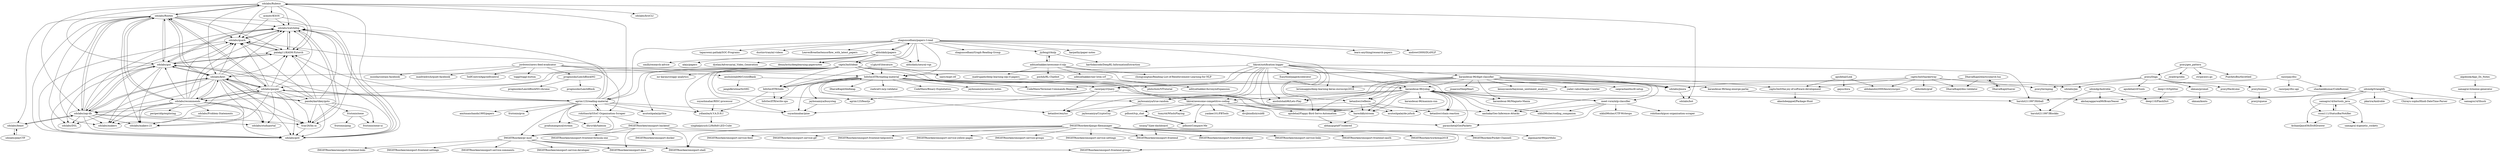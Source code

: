 digraph G {
"ketanhwr/reflexio" -> "ketanhwr/exylus"
"ketanhwr/reflexio" -> "ketanhwr/chain-reaction"
"ketanhwr/reflexio" -> "hareshkh/stroom"
"ketanhwr/reflexio" -> "asutoshpalai/de-jsfuck"
"InfoSecIITR/reading-material" -> "InfoSecIITR/tools"
"InfoSecIITR/reading-material" -> "InfoSecIITR/write-ups"
"InfoSecIITR/reading-material" -> "jaybosamiya/security-notes" ["e"=1]
"InfoSecIITR/reading-material" -> "CodeMaxx/Terminal-Commands-Beginner"
"InfoSecIITR/reading-material" -> "DhavalKapil/libdheap" ["e"=1]
"InfoSecIITR/reading-material" -> "rnehra01/arp-validator"
"InfoSecIITR/reading-material" -> "hareshkh/stroom"
"InfoSecIITR/reading-material" -> "CodeMaxx/Binary-Exploitation"
"InfoSecIITR/reading-material" -> "jaybosamiya/busysteg"
"InfoSecIITR/reading-material" -> "karandesai-96/yolog"
"InfoSecIITR/reading-material" -> "suyashmahar/pine"
"InfoSecIITR/reading-material" -> "sdslabs/jinora"
"InfoSecIITR/reading-material" -> "ketanhwr/exylus"
"InfoSecIITR/reading-material" -> "jaybosamiya/true-random"
"InfoSecIITR/reading-material" -> "razorpay/rQuery"
"jiyfeng/rl4nlp" -> "adityathakker/awesome-rl-nlp"
"jiyfeng/rl4nlp" -> "karthikncode/DeepRL-InformationExtraction" ["e"=1]
"IMGIITRoorkee/django-filemanager" -> "IMGIITRoorkee/omniport-shell"
"IMGIITRoorkee/django-filemanager" -> "IMGIITRoorkee/workshop2018"
"IMGIITRoorkee/django-filemanager" -> "IMGIITRoorkee/Pocket-Channeli"
"IMGIITRoorkee/django-filemanager" -> "IMGIITRoorkee/omniport-service-feed"
"IMGIITRoorkee/django-filemanager" -> "IMGIITRoorkee/pr-mod"
"IMGIITRoorkee/django-filemanager" -> "IMGIITRoorkee/omniport-service-gif"
"IMGIITRoorkee/django-filemanager" -> "IMGIITRoorkee/omniport-frontend-helpcentre"
"IMGIITRoorkee/django-filemanager" -> "IMGIITRoorkee/omniport-service-yellow-pages"
"IMGIITRoorkee/django-filemanager" -> "IMGIITRoorkee/omniport-service-groups"
"IMGIITRoorkee/django-filemanager" -> "IMGIITRoorkee/omniport-service-settings"
"IMGIITRoorkee/django-filemanager" -> "IMGIITRoorkee/omniport-frontend-developer"
"IMGIITRoorkee/django-filemanager" -> "IMGIITRoorkee/omniport-service-links"
"IMGIITRoorkee/django-filemanager" -> "IMGIITRoorkee/omniport-frontend"
"IMGIITRoorkee/django-filemanager" -> "IMGIITRoorkee/omniport-frontend-groups"
"IMGIITRoorkee/django-filemanager" -> "IMGIITRoorkee/omniport-frontend-oauth"
"nisarg73/jee-dashboard" -> "algomaster99/portfolio"
"nisarg73/jee-dashboard" -> "IMGIITRoorkee/omniport-frontend"
"jordwest/news-feed-eradicator" -> "proginosko/LeechBlockNG"
"jordwest/news-feed-eradicator" -> "maxfriedrich/quiet-facebook"
"jordwest/news-feed-eradicator" -> "SelfControlApp/selfcontrol" ["e"=1]
"jordwest/news-feed-eradicator" -> "InfoSecIITR/reading-material"
"jordwest/news-feed-eradicator" -> "toggl/toggl-button" ["e"=1]
"jordwest/news-feed-eradicator" -> "anshulshah96/CrowdBank"
"jordwest/news-feed-eradicator" -> "rohithasrk/GSoC-Organisation-Scraper"
"jordwest/news-feed-eradicator" -> "mozilla/contain-facebook" ["e"=1]
"s1gh/ctf-literature" -> "xairy/mipt-ctf" ["e"=1]
"s1gh/ctf-literature" -> "InfoSecIITR/reading-material"
"s1gh/ctf-literature" -> "InfoSecIITR/tools"
"DhavalKapil/luaver" -> "DhavalKapil/elasticsearch-lua"
"sdslabs/Rootex" -> "sdslabs/watchdog"
"sdslabs/Rootex" -> "sdslabs/quark"
"sdslabs/Rootex" -> "sdslabs/gut"
"sdslabs/Rootex" -> "sdslabs/kiwi"
"sdslabs/Rootex" -> "sdslabs/zap-db"
"sdslabs/Rootex" -> "sdslabs/gctl"
"sdslabs/Rootex" -> "palakg11/KASM-Pytorch"
"sdslabs/Rootex" -> "sdslabs/Rubeus"
"sdslabs/Rootex" -> "sdslabs/makers-21"
"sdslabs/Rootex" -> "sdslabs/beast"
"sdslabs/Rootex" -> "sdslabs/gasper"
"sdslabs/Rootex" -> "sdslabs/recommends"
"sdslabs/Rootex" -> "sdslabs/makers"
"sdslabs/Rootex" -> "Scar26/Im-in"
"sdslabs/Rootex" -> "sdslabs/DSL"
"sdslabs/beast" -> "sdslabs/playCTF"
"sdslabs/beast" -> "sdslabs/zap-db"
"proginosko/LeechBlockNG" -> "proginosko/LeechBlockNG-chrome"
"proginosko/LeechBlockNG" -> "proginosko/LeechBlock"
"InfoSecIITR/tools" -> "InfoSecIITR/reading-material"
"InfoSecIITR/tools" -> "InfoSecIITR/write-ups"
"InfoSecIITR/tools" -> "ydlamba/A.V.A.D.H.I"
"karandesai-96/digit-classifier" -> "karandesai-96/yolog"
"karandesai-96/digit-classifier" -> "meet-vora/mlp-classifier"
"karandesai-96/digit-classifier" -> "saiprashanths/dl-setup" ["e"=1]
"karandesai-96/digit-classifier" -> "ketanhwr/reflexio"
"karandesai-96/digit-classifier" -> "apsdehal/Flappy-Bird-Servo-Automation"
"karandesai-96/digit-classifier" -> "hkirat/awesome-competitive-coding"
"karandesai-96/digit-classifier" -> "leriomaggio/deep-learning-keras-euroscipy2016" ["e"=1]
"karandesai-96/digit-classifier" -> "karandesai-96/lang-emerge-parlai"
"karandesai-96/digit-classifier" -> "jisaacso/DeepHeart"
"karandesai-96/digit-classifier" -> "sdslabs/jinora"
"karandesai-96/digit-classifier" -> "kennycason/bayesian_sentiment_analysis"
"karandesai-96/digit-classifier" -> "karandesai-96/Magneto-Mania"
"karandesai-96/digit-classifier" -> "aashaka/Geo-Inference-Attacks"
"karandesai-96/digit-classifier" -> "anshulshah96/Lets-Play"
"karandesai-96/digit-classifier" -> "yadav-rahul/Image-Crawler"
"hkirat/notification-logger" -> "karandesai-96/yolog"
"hkirat/notification-logger" -> "ketanhwr/exylus"
"hkirat/notification-logger" -> "InfoSecIITR/reading-material"
"hkirat/notification-logger" -> "ketanhwr/reflexio"
"hkirat/notification-logger" -> "hareshkh/stroom"
"hkirat/notification-logger" -> "razorpay/rQuery"
"hkirat/notification-logger" -> "ketanhwr/chain-reaction"
"hkirat/notification-logger" -> "jaybosamiya/true-random"
"hkirat/notification-logger" -> "CodeMaxx/Terminal-Commands-Beginner"
"hkirat/notification-logger" -> "harshit211997/Hitball"
"hkirat/notification-logger" -> "Easyfood/pageAccelerator" ["e"=1]
"hkirat/notification-logger" -> "hkirat/awesome-competitive-coding"
"hkirat/notification-logger" -> "karandesai-96/digit-classifier"
"hkirat/notification-logger" -> "anshulshah96/Lets-Play"
"hkirat/notification-logger" -> "apsdehal/Flappy-Bird-Servo-Automation"
"captn3m0/ideas" -> "captn3m0/the-joy-of-software-development"
"captn3m0/ideas" -> "agrim123/reading-material"
"captn3m0/ideas" -> "InfoSecIITR/tools"
"captn3m0/ideas" -> "InfoSecIITR/reading-material"
"captn3m0/ideas" -> "asutoshpalai/pythia"
"captn3m0/ideas" -> "ydlamba/A.V.A.D.H.I"
"captn3m0/ideas" -> "suyashmahar/pine"
"captn3m0/ideas" -> "mr-karan/swiggy-analytics" ["e"=1]
"captn3m0/ideas" -> "sdslabs/recommends"
"captn3m0/ideas" -> "hkirat/awesome-competitive-coding"
"captn3m0/ideas" -> "sdslabs/gasper"
"captn3m0/ideas" -> "sdslabs/jinora"
"captn3m0/ideas" -> "agrim123/feastjs"
"captn3m0/ideas" -> "hareshkh/stroom"
"captn3m0/ideas" -> "sdslabs/kiwi"
"rohithasrk/GSoC-Organisation-Scraper" -> "agrim123/reading-material"
"rohithasrk/GSoC-Organisation-Scraper" -> "IMGIITRoorkee/omniport-backend"
"rohithasrk/GSoC-Organisation-Scraper" -> "dhruvkb/taleism"
"rohithasrk/GSoC-Organisation-Scraper" -> "pradumangoyal/stream"
"rohithasrk/GSoC-Organisation-Scraper" -> "IMGIITRoorkee/pr-mod"
"acmiitr/KSOS" -> "palakg11/KASM-Pytorch"
"acmiitr/KSOS" -> "sdslabs/watchdog"
"acmiitr/KSOS" -> "sdslabs/quark"
"apsdehal/Link" -> "gajus/dora"
"apsdehal/Link" -> "captn3m0/the-joy-of-software-development"
"apsdehal/Link" -> "abhikandoi2000/knowyourgov"
"madrugado/deep-learning-nlp-rl-papers" -> "philschulz/VITutorial" ["e"=1]
"samagra14/itertools_java" -> "samagra14/genetic_rockets"
"samagra14/itertools_java" -> "csoni111/StatusBarNotifier"
"samagra14/itertools_java" -> "ArihantJain456/DriftDrawer"
"abhshkdz/papers" -> "smilli/research-advice" ["e"=1]
"abhshkdz/papers" -> "dennybritz/deeplearning-papernotes" ["e"=1]
"abhshkdz/papers" -> "abhshkdz/neural-vqa" ["e"=1]
"abhshkdz/papers" -> "aleju/papers" ["e"=1]
"abhshkdz/papers" -> "captn3m0/ideas"
"abhshkdz/papers" -> "shagunsodhani/papers-I-read"
"abhshkdz/papers" -> "dyelax/Adversarial_Video_Generation" ["e"=1]
"karandesai-96/yolog" -> "meet-vora/mlp-classifier"
"karandesai-96/yolog" -> "anshulshah96/Lets-Play"
"karandesai-96/yolog" -> "hareshkh/stroom"
"karandesai-96/yolog" -> "paraschetal/GeoPackets"
"karandesai-96/yolog" -> "aashaka/Geo-Inference-Attacks"
"karandesai-96/yolog" -> "ketanhwr/chain-reaction"
"karandesai-96/yolog" -> "karandesai-96/Magneto-Mania"
"karandesai-96/yolog" -> "harshit211997/Hitball"
"karandesai-96/yolog" -> "hkirat/awesome-competitive-coding"
"karandesai-96/yolog" -> "asutoshpalai/de-jsfuck"
"karandesai-96/yolog" -> "jaybosamiya/true-random"
"karandesai-96/yolog" -> "apsdehal/Flappy-Bird-Servo-Automation"
"karandesai-96/yolog" -> "ketanhwr/reflexio"
"karandesai-96/yolog" -> "karandesai-96/maxmin-cnn"
"karandesai-96/yolog" -> "nikhil96sher/coding_companion"
"shagunsodhani/papers-I-read" -> "shagunsodhani/Graph-Reading-Group" ["e"=1]
"shagunsodhani/papers-I-read" -> "dennybritz/deeplearning-papernotes" ["e"=1]
"shagunsodhani/papers-I-read" -> "abhshkdz/papers"
"shagunsodhani/papers-I-read" -> "InfoSecIITR/reading-material"
"shagunsodhani/papers-I-read" -> "captn3m0/ideas"
"shagunsodhani/papers-I-read" -> "karpathy/paper-notes" ["e"=1]
"shagunsodhani/papers-I-read" -> "agrim123/reading-material"
"shagunsodhani/papers-I-read" -> "learn-anything/research-papers" ["e"=1]
"shagunsodhani/papers-I-read" -> "andrewt3000/DL4NLP" ["e"=1]
"shagunsodhani/papers-I-read" -> "jiyfeng/rl4nlp"
"shagunsodhani/papers-I-read" -> "tapasweni-pathak/SOC-Programs" ["e"=1]
"shagunsodhani/papers-I-read" -> "abhshkdz/neural-vqa" ["e"=1]
"shagunsodhani/papers-I-read" -> "dustinvtran/ml-videos" ["e"=1]
"shagunsodhani/papers-I-read" -> "LeavesBreathe/tensorflow_with_latest_papers" ["e"=1]
"shagunsodhani/papers-I-read" -> "leriomaggio/deep-learning-keras-euroscipy2016" ["e"=1]
"razorpay/ifsc" -> "razorpay/ifsc-api"
"razorpay/ifsc" -> "shashankkumar/CodeRunner"
"razorpay/ifsc" -> "razorpay/rQuery"
"razorpay/rQuery" -> "agrim123/feastjs"
"razorpay/rQuery" -> "ketanhwr/exylus"
"razorpay/rQuery" -> "asutoshpalai/de-jsfuck"
"razorpay/rQuery" -> "suyashmahar/pine"
"Scar26/Im-in" -> "sdslabs/gctl"
"Scar26/Im-in" -> "sdslabs/watchdog"
"pandeykartikey/goto" -> "palakg11/KASM-Pytorch"
"pandeykartikey/goto" -> "sdslabs/watchdog"
"pandeykartikey/goto" -> "sdslabs/quark"
"pandeykartikey/goto" -> "fristonio/xene-ui"
"pandeykartikey/goto" -> "fristonio/xene"
"pandeykartikey/goto" -> "sdslabs/gctl"
"pandeykartikey/goto" -> "sdslabs/gut"
"pandeykartikey/goto" -> "Scar26/Im-in"
"pandeykartikey/goto" -> "sdslabs/kiwi"
"sdslabs/recommends" -> "sdslabs/kiwi"
"sdslabs/recommends" -> "sdslabs/gut"
"sdslabs/recommends" -> "sdslabs/watchdog"
"sdslabs/recommends" -> "sdslabs/Rootex"
"sdslabs/recommends" -> "sdslabs/quark"
"sdslabs/recommends" -> "sdslabs/gctl"
"sdslabs/recommends" -> "sdslabs/zap-db"
"sdslabs/recommends" -> "sdslabs/makers"
"sdslabs/recommends" -> "palakg11/KASM-Pytorch"
"sdslabs/recommends" -> "periperidip/exploring"
"sdslabs/recommends" -> "sdslabs/gasper"
"sdslabs/recommends" -> "sdslabs/makers-21"
"sdslabs/recommends" -> "sdslabs/studyportal"
"sdslabs/recommends" -> "Scar26/Im-in"
"sdslabs/recommends" -> "sdslabs/Problem-Statements"
"pravj/geo_pattern" -> "pravj/Doga"
"pravj/geo_pattern" -> "stripe/aws-go" ["e"=1]
"pravj/geo_pattern" -> "PuerkitoBio/throttled" ["e"=1]
"pravj/geo_pattern" -> "jwaldrip/odin"
"anshulshah96/CrowdBank" -> "anshulshah96/Lets-Play"
"anshulshah96/CrowdBank" -> "jangidkrishna/0xSHG"
"sdslabs/Rubeus" -> "sdslabs/quark"
"sdslabs/Rubeus" -> "sdslabs/watchdog"
"sdslabs/Rubeus" -> "sdslabs/Rootex"
"sdslabs/Rubeus" -> "sdslabs/kiwi"
"sdslabs/Rubeus" -> "palakg11/KASM-Pytorch"
"sdslabs/Rubeus" -> "sdslabs/gut"
"sdslabs/Rubeus" -> "sdslabs/zap-db"
"sdslabs/Rubeus" -> "sdslabs/gctl"
"sdslabs/Rubeus" -> "acmiitr/KSOS"
"sdslabs/Rubeus" -> "sdslabs/bot"
"sdslabs/Rubeus" -> "sdslabs/broCLI"
"captn3m0/the-joy-of-software-development" -> "akashdeepgoel/Package-Hunt"
"captn3m0/hackertray" -> "sdslabs/jee"
"captn3m0/hackertray" -> "captn3m0/the-joy-of-software-development"
"captn3m0/hackertray" -> "DhavalKapil/dns-validator"
"captn3m0/hackertray" -> "abhshkdz/graf"
"captn3m0/hackertray" -> "pravj/termping"
"captn3m0/hackertray" -> "abhikandoi2000/knowyourgov"
"captn3m0/hackertray" -> "sdslabs/jinora"
"adityathakker/awesome-rl-nlp" -> "jiyfeng/rl4nlp"
"adityathakker/awesome-rl-nlp" -> "adityathakker/AcronymExpansion"
"adityathakker/awesome-rl-nlp" -> "adityathakker/ner-lstm-crf"
"adityathakker/awesome-rl-nlp" -> "chongyangtao/Reading-List-of-Reinforcement-Learning-for-NLP"
"adityathakker/awesome-rl-nlp" -> "madrugado/deep-learning-nlp-rl-papers"
"adityathakker/awesome-rl-nlp" -> "pochih/RL-Chatbot" ["e"=1]
"sdsmdg/trianglify" -> "harshit211997/Hitball"
"sdsmdg/trianglify" -> "pkarira/Androble"
"sdsmdg/trianglify" -> "csoni111/StatusBarNotifier"
"sdsmdg/trianglify" -> "samagra14/Shush"
"sdsmdg/trianglify" -> "samagra14/itertools_java"
"sdsmdg/trianglify" -> "akshayaggarwal99/BrainTeaser"
"sdsmdg/trianglify" -> "Chirayu-sopho/Hindi-DateTime-Parser"
"jaybosamiya/true-random" -> "jaybosamiya/CryptoGuy"
"karandesai-96/lang-emerge-parlai" -> "akshayaggarwal99/BrainTeaser"
"IMGIITRoorkee/omniport-backend" -> "IMGIITRoorkee/omniport-frontend"
"IMGIITRoorkee/omniport-backend" -> "IMGIITRoorkee/omniport-docker"
"IMGIITRoorkee/omniport-backend" -> "IMGIITRoorkee/omniport-shell"
"IMGIITRoorkee/omniport-backend" -> "IMGIITRoorkee/omniport-frontend-formula-one"
"IMGIITRoorkee/omniport-backend" -> "IMGIITRoorkee/omniport-docs"
"IMGIITRoorkee/omniport-backend" -> "IMGIITRoorkee/pr-mod"
"IMGIITRoorkee/pr-mod" -> "IMGIITRoorkee/omniport-shell"
"IMGIITRoorkee/pr-mod" -> "IMGIITRoorkee/omniport-docs"
"IMGIITRoorkee/pr-mod" -> "IMGIITRoorkee/omniport-frontend-links"
"IMGIITRoorkee/pr-mod" -> "IMGIITRoorkee/omniport-frontend-settings"
"IMGIITRoorkee/pr-mod" -> "IMGIITRoorkee/omniport-frontend-groups"
"IMGIITRoorkee/pr-mod" -> "IMGIITRoorkee/omniport-service-comments"
"IMGIITRoorkee/pr-mod" -> "IMGIITRoorkee/omniport-service-developer"
"palakg11/KASM-Pytorch" -> "sdslabs/quark"
"palakg11/KASM-Pytorch" -> "sdslabs/watchdog"
"palakg11/KASM-Pytorch" -> "sdslabs/gctl"
"palakg11/KASM-Pytorch" -> "sdslabs/gut"
"sdslabs/gasper" -> "sdslabs/watchdog"
"sdslabs/gasper" -> "sdslabs/quark"
"sdslabs/gasper" -> "sdslabs/kiwi"
"sdslabs/gasper" -> "sdslabs/Rootex"
"sdslabs/gasper" -> "sdslabs/gut"
"sdslabs/gasper" -> "sdslabs/zap-db"
"sdslabs/gasper" -> "palakg11/KASM-Pytorch"
"sdslabs/gasper" -> "pandeykartikey/goto"
"sdslabs/gasper" -> "sdslabs/recommends"
"sdslabs/gasper" -> "sdslabs/gctl"
"sdslabs/gasper" -> "sdslabs/makers-21"
"sdslabs/gasper" -> "Scar26/Im-in"
"sdslabs/gasper" -> "sdslabs/studyportal"
"sdslabs/gasper" -> "sdslabs/makers"
"sdslabs/gasper" -> "agrim123/reading-material"
"pravj/Doga" -> "pravj/termping"
"pravj/Doga" -> "pravj/lisense"
"pravj/Doga" -> "sdslabs/jee"
"pravj/Doga" -> "pravj/HackLime"
"pravj/Doga" -> "nkman/promet"
"pravj/Doga" -> "apsdehal/ctf-tools"
"sdslabs/zap-db" -> "sdslabs/watchdog"
"sdslabs/zap-db" -> "sdslabs/quark"
"sdslabs/zap-db" -> "sdslabs/gctl"
"sdslabs/zap-db" -> "sdslabs/makers-21"
"sdslabs/zap-db" -> "sdslabs/kiwi"
"sdslabs/zap-db" -> "sdslabs/gut"
"sdslabs/zap-db" -> "sdslabs/DSL"
"sdslabs/zap-db" -> "Scar26/Im-in"
"sdslabs/zap-db" -> "sdslabs/makers"
"sdslabs/zap-db" -> "sdslabs/studyportal"
"sdslabs/zap-db" -> "sdslabs/beast"
"sdslabs/zap-db" -> "sdslabs/Rootex"
"hkirat/awesome-competitive-coding" -> "pdhoot/tcp_chat"
"hkirat/awesome-competitive-coding" -> "aashaka/Geo-Inference-Attacks"
"hkirat/awesome-competitive-coding" -> "tnmy44/WhoIsPlaying"
"hkirat/awesome-competitive-coding" -> "yankee101/FBTools"
"hkirat/awesome-competitive-coding" -> "divijbindlish/subfil"
"hkirat/awesome-competitive-coding" -> "apsdehal/Flappy-Bird-Servo-Automation"
"hkirat/awesome-competitive-coding" -> "pdhoot/Compare-Me"
"hkirat/awesome-competitive-coding" -> "paraschetal/GeoPackets"
"sdslabs/Problem-Statements" -> "sdslabs/makers-21"
"sdslabs/gctl" -> "sdslabs/watchdog"
"sdslabs/kiwi" -> "sdslabs/quark"
"sdslabs/kiwi" -> "sdslabs/watchdog"
"sdslabs/kiwi" -> "sdslabs/gctl"
"sdslabs/kiwi" -> "palakg11/KASM-Pytorch"
"sdslabs/kiwi" -> "sdslabs/gut"
"sdslabs/kiwi" -> "sdslabs/makers-21"
"sdslabs/kiwi" -> "sdslabs/zap-db"
"sdslabs/kiwi" -> "sdslabs/Rootex"
"sdslabs/kiwi" -> "sdslabs/makers"
"sdslabs/kiwi" -> "sdslabs/DSL"
"sdslabs/kiwi" -> "sdslabs/studyportal"
"sdslabs/kiwi" -> "Scar26/Im-in"
"sdslabs/kiwi" -> "pandeykartikey/goto"
"sdslabs/kiwi" -> "sdslabs/recommends"
"sdslabs/kiwi" -> "sdslabs/gasper"
"sdslabs/watchdog" -> "sdslabs/quark"
"sdslabs/watchdog" -> "sdslabs/gctl"
"sdslabs/watchdog" -> "palakg11/KASM-Pytorch"
"sdslabs/watchdog" -> "Scar26/Im-in"
"sdslabs/watchdog" -> "sdslabs/gut"
"agrim123/reading-material" -> "sdslabs/watchdog"
"agrim123/reading-material" -> "IMGIITRoorkee/pr-mod"
"agrim123/reading-material" -> "sdslabs/gut"
"agrim123/reading-material" -> "dhruvkb/taleism"
"agrim123/reading-material" -> "rohithasrk/GSoC-Organisation-Scraper"
"agrim123/reading-material" -> "palakg11/KASM-Pytorch"
"agrim123/reading-material" -> "pradumangoyal/stream"
"agrim123/reading-material" -> "asutoshpalai/pythia"
"agrim123/reading-material" -> "sdslabs/gasper"
"agrim123/reading-material" -> "ydlamba/A.V.A.D.H.I"
"agrim123/reading-material" -> "sdslabs/Rubeus"
"agrim123/reading-material" -> "sdslabs/quark"
"agrim123/reading-material" -> "fristonio/gvm" ["e"=1]
"agrim123/reading-material" -> "amitmanchanda1995/papers" ["e"=1]
"agrim123/reading-material" -> "suyashmahar/pine"
"sdslabs/quark" -> "sdslabs/watchdog"
"sdslabs/quark" -> "sdslabs/gctl"
"sdslabs/quark" -> "palakg11/KASM-Pytorch"
"ydlamba/A.V.A.D.H.I" -> "singhalpiyush12/8x8x8-LED-Cube"
"fristonio/xene" -> "fristonio/xene-ui"
"fristonio/xene" -> "fristonio/ping"
"csoni111/StatusBarNotifier" -> "samagra14/genetic_rockets"
"csoni111/StatusBarNotifier" -> "ArihantJain456/DriftDrawer"
"csoni111/StatusBarNotifier" -> "samagra14/itertools_java"
"sdslabs/jinora" -> "sdslabs/bot"
"sdslabs/playCTF" -> "sdslabs/beast"
"sdslabs/gut" -> "sdslabs/watchdog"
"sdslabs/gut" -> "sdslabs/quark"
"sdslabs/gut" -> "sdslabs/gctl"
"sdslabs/gut" -> "sdslabs/makers"
"sdslabs/gut" -> "palakg11/KASM-Pytorch"
"sdslabs/gut" -> "sdslabs/makers-21"
"sdslabs/gut" -> "sdslabs/kiwi"
"sdslabs/gut" -> "sdslabs/Rootex"
"sdslabs/gut" -> "sdslabs/DSL"
"sdslabs/gut" -> "sdslabs/zap-db"
"hareshkh/stroom" -> "abhaygupta97/codered"
"algobook/Algo_Ds_Notes" -> "samagra14/meme-generator"
"suyashmahar/RISC-processor" -> "ydlamba/A.V.A.D.H.I"
"meet-vora/mlp-classifier" -> "nikhil96sher/coding_companion"
"meet-vora/mlp-classifier" -> "nikhil96sher/CTF-Writeups"
"meet-vora/mlp-classifier" -> "aashaka/Geo-Inference-Attacks"
"meet-vora/mlp-classifier" -> "karandesai-96/yolog"
"meet-vora/mlp-classifier" -> "paraschetal/GeoPackets"
"meet-vora/mlp-classifier" -> "rohithasrk/gsoc-organisation-scraper"
"deep110/Splitter" -> "deep110/FlashDict"
"sdsmdg/Androble" -> "deep110/FlashDict"
"sdsmdg/Androble" -> "akshayaggarwal99/BrainTeaser"
"sdsmdg/Androble" -> "harshit211997/Blockks"
"ketanhwr/chain-reaction" -> "paraschetal/GeoPackets"
"DhavalKapil/elasticsearch-lua" -> "DhavalKapil/dns-validator"
"DhavalKapil/elasticsearch-lua" -> "hareshkh/stroom"
"DhavalKapil/elasticsearch-lua" -> "DhavalKapil/luaver"
"apsdehal/Flappy-Bird-Servo-Automation" -> "abhaygupta97/codered"
"jaybosamiya/busysteg" -> "suyashmahar/pine"
"pravj/lisense" -> "pravj/cqueue"
"adityathakker/ner-lstm-crf" -> "adityathakker/AcronymExpansion"
"samagra14/meme-generator" -> "samagra14/Shush"
"pdhoot/tcp_chat" -> "pdhoot/Compare-Me"
"harshit211997/Hitball" -> "harshit211997/Blockks"
"nkman/promet" -> "nkman/konto"
"pdhoot/Compare-Me" -> "pdhoot/tcp_chat"
"ketanhwr/reflexio" ["l"="31.234,-20.732"]
"ketanhwr/exylus" ["l"="31.235,-20.704"]
"ketanhwr/chain-reaction" ["l"="31.262,-20.748"]
"hareshkh/stroom" ["l"="31.219,-20.699"]
"asutoshpalai/de-jsfuck" ["l"="31.213,-20.725"]
"InfoSecIITR/reading-material" ["l"="31.241,-20.677"]
"InfoSecIITR/tools" ["l"="31.239,-20.653"]
"InfoSecIITR/write-ups" ["l"="31.262,-20.663"]
"jaybosamiya/security-notes" ["l"="-19.483,-32.343"]
"CodeMaxx/Terminal-Commands-Beginner" ["l"="31.262,-20.698"]
"DhavalKapil/libdheap" ["l"="-19.615,-32.333"]
"rnehra01/arp-validator" ["l"="31.293,-20.685"]
"CodeMaxx/Binary-Exploitation" ["l"="31.274,-20.682"]
"jaybosamiya/busysteg" ["l"="31.251,-20.645"]
"karandesai-96/yolog" ["l"="31.245,-20.749"]
"suyashmahar/pine" ["l"="31.217,-20.65"]
"sdslabs/jinora" ["l"="31.19,-20.664"]
"jaybosamiya/true-random" ["l"="31.28,-20.718"]
"razorpay/rQuery" ["l"="31.206,-20.702"]
"jiyfeng/rl4nlp" ["l"="31.365,-20.584"]
"adityathakker/awesome-rl-nlp" ["l"="31.408,-20.569"]
"karthikncode/DeepRL-InformationExtraction" ["l"="30.887,30.929"]
"IMGIITRoorkee/django-filemanager" ["l"="31.004,-20.675"]
"IMGIITRoorkee/omniport-shell" ["l"="31.033,-20.653"]
"IMGIITRoorkee/workshop2018" ["l"="31.008,-20.7"]
"IMGIITRoorkee/Pocket-Channeli" ["l"="30.984,-20.7"]
"IMGIITRoorkee/omniport-service-feed" ["l"="30.997,-20.708"]
"IMGIITRoorkee/pr-mod" ["l"="31.072,-20.645"]
"IMGIITRoorkee/omniport-service-gif" ["l"="30.983,-20.674"]
"IMGIITRoorkee/omniport-frontend-helpcentre" ["l"="30.989,-20.66"]
"IMGIITRoorkee/omniport-service-yellow-pages" ["l"="30.974,-20.664"]
"IMGIITRoorkee/omniport-service-groups" ["l"="30.995,-20.694"]
"IMGIITRoorkee/omniport-service-settings" ["l"="30.969,-20.679"]
"IMGIITRoorkee/omniport-frontend-developer" ["l"="30.983,-20.687"]
"IMGIITRoorkee/omniport-service-links" ["l"="31.019,-20.692"]
"IMGIITRoorkee/omniport-frontend" ["l"="30.996,-20.644"]
"IMGIITRoorkee/omniport-frontend-groups" ["l"="31.036,-20.667"]
"IMGIITRoorkee/omniport-frontend-oauth" ["l"="30.97,-20.693"]
"nisarg73/jee-dashboard" ["l"="30.953,-20.638"]
"algomaster99/portfolio" ["l"="30.928,-20.638"]
"jordwest/news-feed-eradicator" ["l"="31.148,-20.649"]
"proginosko/LeechBlockNG" ["l"="31.122,-20.559"]
"maxfriedrich/quiet-facebook" ["l"="31.111,-20.675"]
"SelfControlApp/selfcontrol" ["l"="-47.395,-0.987"]
"toggl/toggl-button" ["l"="29.848,-21.924"]
"anshulshah96/CrowdBank" ["l"="31.172,-20.702"]
"rohithasrk/GSoC-Organisation-Scraper" ["l"="31.127,-20.619"]
"mozilla/contain-facebook" ["l"="-27.824,-19.298"]
"s1gh/ctf-literature" ["l"="31.289,-20.657"]
"xairy/mipt-ctf" ["l"="9.124,25.753"]
"DhavalKapil/luaver" ["l"="31.11,-20.72"]
"DhavalKapil/elasticsearch-lua" ["l"="31.135,-20.7"]
"sdslabs/Rootex" ["l"="31.217,-20.54"]
"sdslabs/watchdog" ["l"="31.215,-20.563"]
"sdslabs/quark" ["l"="31.206,-20.56"]
"sdslabs/gut" ["l"="31.202,-20.548"]
"sdslabs/kiwi" ["l"="31.219,-20.553"]
"sdslabs/zap-db" ["l"="31.221,-20.53"]
"sdslabs/gctl" ["l"="31.21,-20.55"]
"palakg11/KASM-Pytorch" ["l"="31.203,-20.568"]
"sdslabs/Rubeus" ["l"="31.214,-20.575"]
"sdslabs/makers-21" ["l"="31.231,-20.535"]
"sdslabs/beast" ["l"="31.229,-20.504"]
"sdslabs/gasper" ["l"="31.195,-20.559"]
"sdslabs/recommends" ["l"="31.234,-20.549"]
"sdslabs/makers" ["l"="31.206,-20.53"]
"Scar26/Im-in" ["l"="31.205,-20.539"]
"sdslabs/DSL" ["l"="31.209,-20.52"]
"sdslabs/playCTF" ["l"="31.237,-20.481"]
"proginosko/LeechBlockNG-chrome" ["l"="31.103,-20.53"]
"proginosko/LeechBlock" ["l"="31.123,-20.52"]
"ydlamba/A.V.A.D.H.I" ["l"="31.201,-20.632"]
"karandesai-96/digit-classifier" ["l"="31.243,-20.774"]
"meet-vora/mlp-classifier" ["l"="31.222,-20.785"]
"saiprashanths/dl-setup" ["l"="27.155,34.135"]
"apsdehal/Flappy-Bird-Servo-Automation" ["l"="31.229,-20.747"]
"hkirat/awesome-competitive-coding" ["l"="31.209,-20.742"]
"leriomaggio/deep-learning-keras-euroscipy2016" ["l"="30.916,31.525"]
"karandesai-96/lang-emerge-parlai" ["l"="31.293,-20.805"]
"jisaacso/DeepHeart" ["l"="31.223,-20.843"]
"kennycason/bayesian_sentiment_analysis" ["l"="31.262,-20.827"]
"karandesai-96/Magneto-Mania" ["l"="31.265,-20.77"]
"aashaka/Geo-Inference-Attacks" ["l"="31.218,-20.765"]
"anshulshah96/Lets-Play" ["l"="31.221,-20.737"]
"yadav-rahul/Image-Crawler" ["l"="31.257,-20.802"]
"hkirat/notification-logger" ["l"="31.253,-20.725"]
"harshit211997/Hitball" ["l"="31.298,-20.778"]
"Easyfood/pageAccelerator" ["l"="13.621,-34.277"]
"captn3m0/ideas" ["l"="31.219,-20.626"]
"captn3m0/the-joy-of-software-development" ["l"="31.123,-20.589"]
"agrim123/reading-material" ["l"="31.183,-20.598"]
"asutoshpalai/pythia" ["l"="31.206,-20.606"]
"mr-karan/swiggy-analytics" ["l"="-38.122,-18.809"]
"agrim123/feastjs" ["l"="31.211,-20.667"]
"IMGIITRoorkee/omniport-backend" ["l"="31.045,-20.632"]
"dhruvkb/taleism" ["l"="31.15,-20.599"]
"pradumangoyal/stream" ["l"="31.154,-20.61"]
"acmiitr/KSOS" ["l"="31.231,-20.58"]
"apsdehal/Link" ["l"="31.073,-20.546"]
"gajus/dora" ["l"="31.055,-20.516"]
"abhikandoi2000/knowyourgov" ["l"="31.072,-20.573"]
"madrugado/deep-learning-nlp-rl-papers" ["l"="31.452,-20.553"]
"philschulz/VITutorial" ["l"="-10.943,-4.615"]
"samagra14/itertools_java" ["l"="31.393,-20.814"]
"samagra14/genetic_rockets" ["l"="31.409,-20.828"]
"csoni111/StatusBarNotifier" ["l"="31.393,-20.827"]
"ArihantJain456/DriftDrawer" ["l"="31.412,-20.815"]
"abhshkdz/papers" ["l"="31.294,-20.591"]
"smilli/research-advice" ["l"="31.283,-22.261"]
"dennybritz/deeplearning-papernotes" ["l"="23.38,31.006"]
"abhshkdz/neural-vqa" ["l"="31.691,34.425"]
"aleju/papers" ["l"="23.29,31.003"]
"shagunsodhani/papers-I-read" ["l"="31.274,-20.613"]
"dyelax/Adversarial_Video_Generation" ["l"="33.863,32.471"]
"paraschetal/GeoPackets" ["l"="31.229,-20.76"]
"karandesai-96/maxmin-cnn" ["l"="31.289,-20.76"]
"nikhil96sher/coding_companion" ["l"="31.226,-20.772"]
"shagunsodhani/Graph-Reading-Group" ["l"="21.975,38.647"]
"karpathy/paper-notes" ["l"="23.93,35.396"]
"learn-anything/research-papers" ["l"="27.268,-19.565"]
"andrewt3000/DL4NLP" ["l"="30.042,32.784"]
"tapasweni-pathak/SOC-Programs" ["l"="31.077,-21.57"]
"dustinvtran/ml-videos" ["l"="25.55,33.559"]
"LeavesBreathe/tensorflow_with_latest_papers" ["l"="27.084,34.3"]
"razorpay/ifsc" ["l"="31.143,-20.769"]
"razorpay/ifsc-api" ["l"="31.131,-20.803"]
"shashankkumar/CodeRunner" ["l"="31.111,-20.787"]
"pandeykartikey/goto" ["l"="31.19,-20.536"]
"fristonio/xene-ui" ["l"="31.177,-20.51"]
"fristonio/xene" ["l"="31.178,-20.494"]
"periperidip/exploring" ["l"="31.273,-20.523"]
"sdslabs/studyportal" ["l"="31.234,-20.561"]
"sdslabs/Problem-Statements" ["l"="31.253,-20.528"]
"pravj/geo_pattern" ["l"="30.914,-20.515"]
"pravj/Doga" ["l"="30.976,-20.54"]
"stripe/aws-go" ["l"="-14.972,4.478"]
"PuerkitoBio/throttled" ["l"="-12.713,2.023"]
"jwaldrip/odin" ["l"="30.875,-20.499"]
"jangidkrishna/0xSHG" ["l"="31.156,-20.719"]
"sdslabs/bot" ["l"="31.197,-20.618"]
"sdslabs/broCLI" ["l"="31.246,-20.576"]
"akashdeepgoel/Package-Hunt" ["l"="31.103,-20.58"]
"captn3m0/hackertray" ["l"="31.083,-20.603"]
"sdslabs/jee" ["l"="31.02,-20.574"]
"DhavalKapil/dns-validator" ["l"="31.102,-20.65"]
"abhshkdz/graf" ["l"="31.049,-20.59"]
"pravj/termping" ["l"="31.028,-20.564"]
"adityathakker/AcronymExpansion" ["l"="31.431,-20.573"]
"adityathakker/ner-lstm-crf" ["l"="31.428,-20.586"]
"chongyangtao/Reading-List-of-Reinforcement-Learning-for-NLP" ["l"="31.416,-20.545"]
"pochih/RL-Chatbot" ["l"="28.279,29.036"]
"sdsmdg/trianglify" ["l"="31.361,-20.822"]
"pkarira/Androble" ["l"="31.373,-20.843"]
"samagra14/Shush" ["l"="31.389,-20.849"]
"akshayaggarwal99/BrainTeaser" ["l"="31.328,-20.822"]
"Chirayu-sopho/Hindi-DateTime-Parser" ["l"="31.356,-20.844"]
"jaybosamiya/CryptoGuy" ["l"="31.312,-20.722"]
"IMGIITRoorkee/omniport-docker" ["l"="31.021,-20.615"]
"IMGIITRoorkee/omniport-frontend-formula-one" ["l"="31.02,-20.632"]
"IMGIITRoorkee/omniport-docs" ["l"="31.061,-20.629"]
"IMGIITRoorkee/omniport-frontend-links" ["l"="31.063,-20.672"]
"IMGIITRoorkee/omniport-frontend-settings" ["l"="31.056,-20.662"]
"IMGIITRoorkee/omniport-service-comments" ["l"="31.052,-20.649"]
"IMGIITRoorkee/omniport-service-developer" ["l"="31.075,-20.664"]
"pravj/lisense" ["l"="30.956,-20.524"]
"pravj/HackLime" ["l"="30.956,-20.55"]
"nkman/promet" ["l"="30.972,-20.511"]
"apsdehal/ctf-tools" ["l"="30.988,-20.521"]
"pdhoot/tcp_chat" ["l"="31.193,-20.762"]
"tnmy44/WhoIsPlaying" ["l"="31.183,-20.737"]
"yankee101/FBTools" ["l"="31.186,-20.773"]
"divijbindlish/subfil" ["l"="31.186,-20.747"]
"pdhoot/Compare-Me" ["l"="31.181,-20.755"]
"fristonio/gvm" ["l"="31.649,31.446"]
"amitmanchanda1995/papers" ["l"="24.277,3.673"]
"singhalpiyush12/8x8x8-LED-Cube" ["l"="31.187,-20.644"]
"fristonio/ping" ["l"="31.174,-20.472"]
"abhaygupta97/codered" ["l"="31.223,-20.719"]
"algobook/Algo_Ds_Notes" ["l"="31.431,-20.888"]
"samagra14/meme-generator" ["l"="31.412,-20.87"]
"suyashmahar/RISC-processor" ["l"="31.177,-20.629"]
"nikhil96sher/CTF-Writeups" ["l"="31.218,-20.808"]
"rohithasrk/gsoc-organisation-scraper" ["l"="31.203,-20.805"]
"deep110/Splitter" ["l"="31.336,-20.893"]
"deep110/FlashDict" ["l"="31.33,-20.87"]
"sdsmdg/Androble" ["l"="31.324,-20.842"]
"harshit211997/Blockks" ["l"="31.314,-20.81"]
"pravj/cqueue" ["l"="30.948,-20.506"]
"nkman/konto" ["l"="30.969,-20.492"]
}